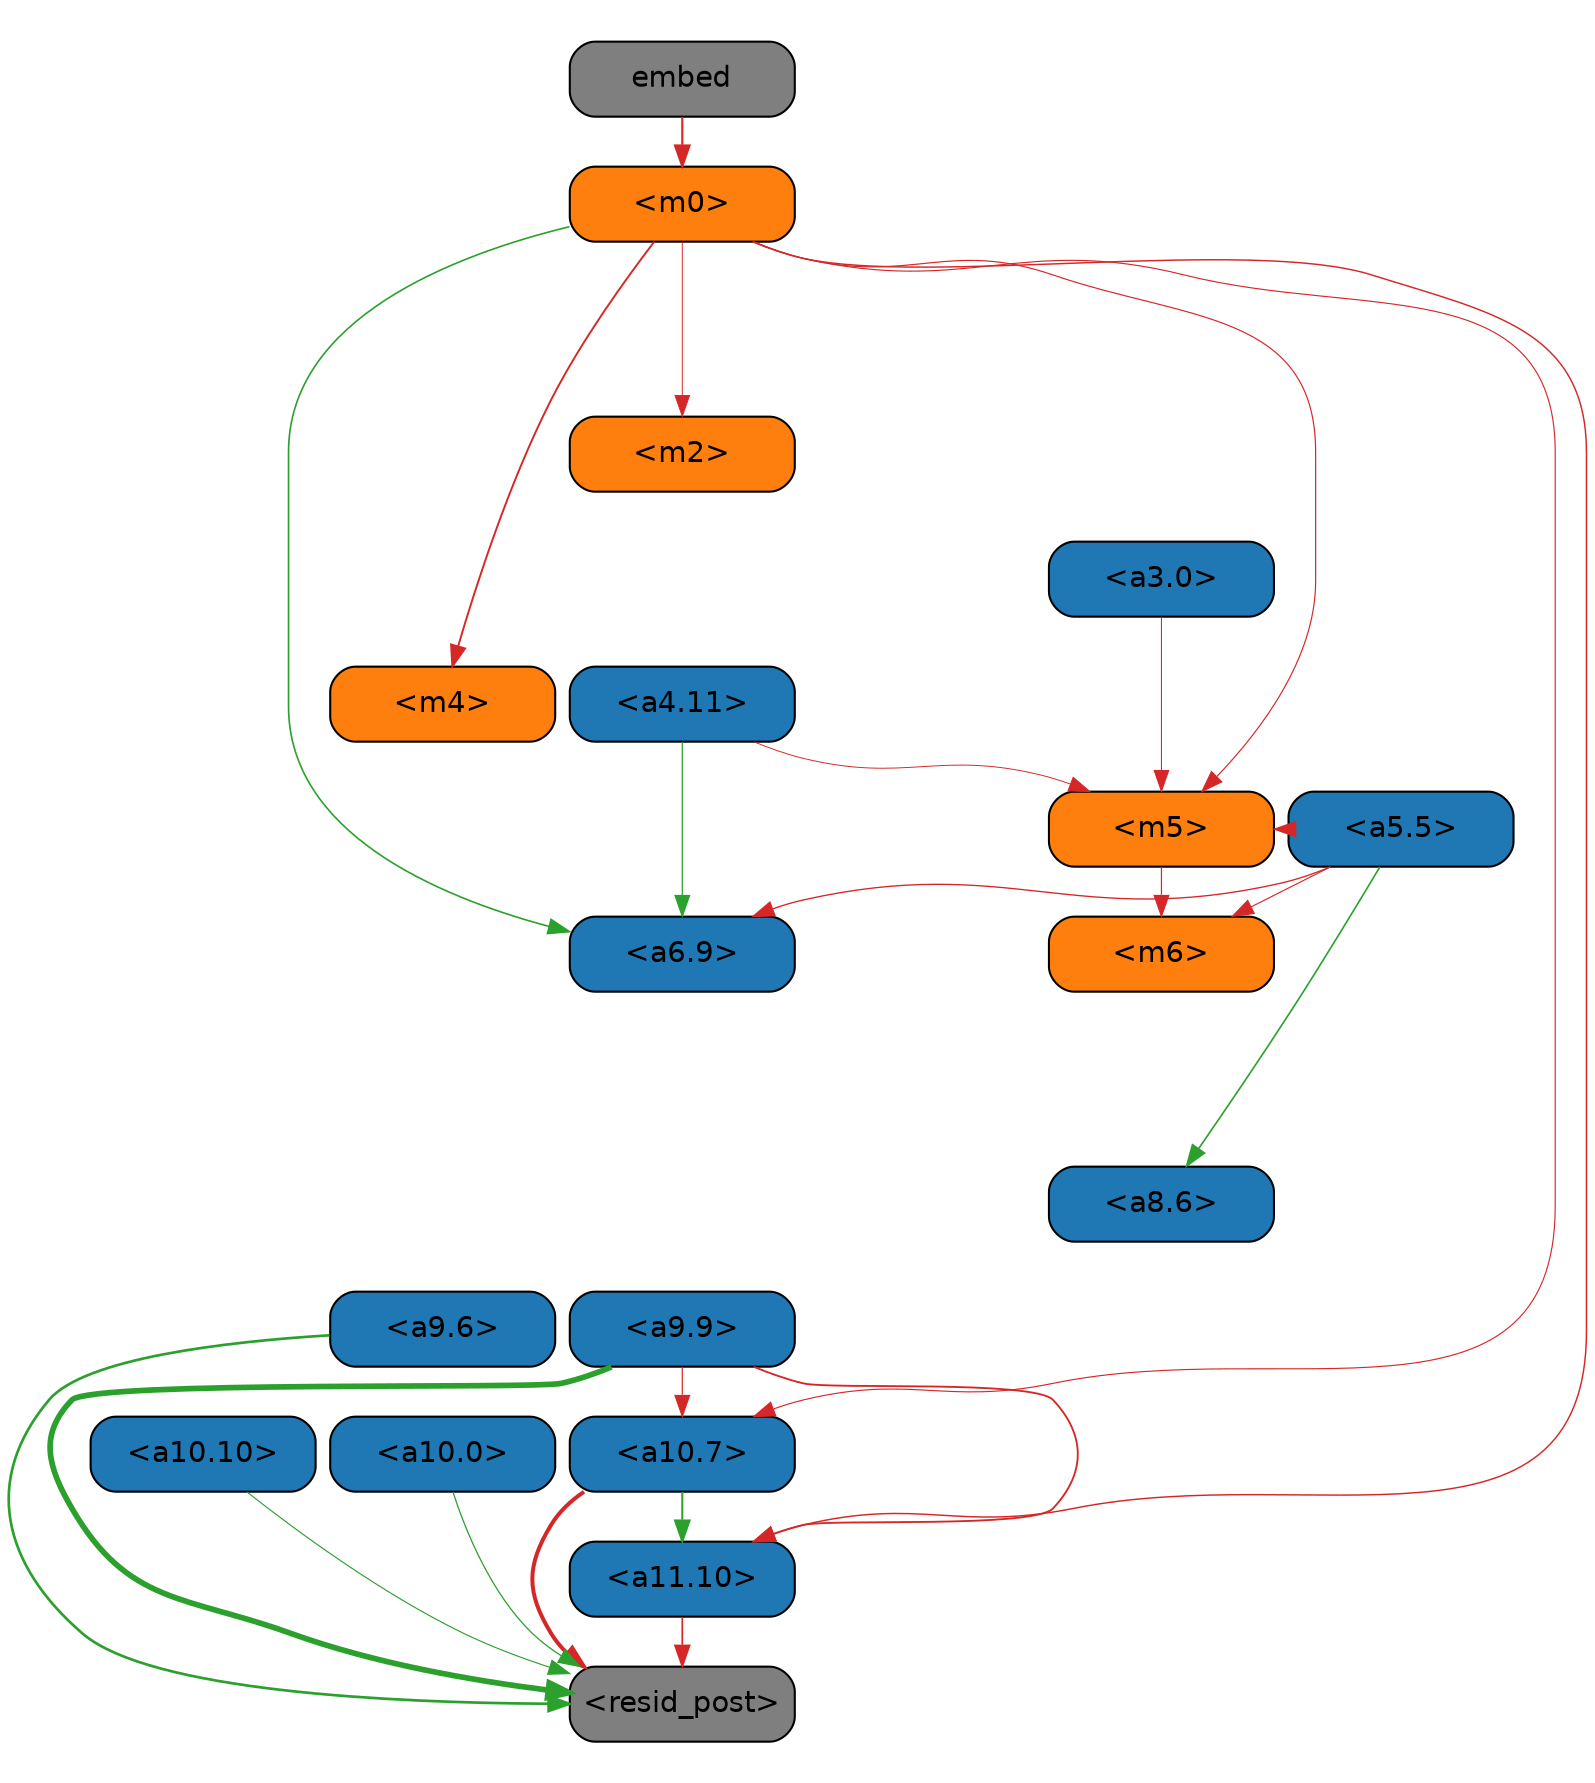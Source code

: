 strict digraph root {
	graph [compound=True,
		nodesep=0.1,
		ranksep=0.1
	];
	node [fixedsize=true,
		height=.5,
		width=1.5
	];
	subgraph cluster_7 {
		graph [color=invis,
			rank=same
		];
		"7_invis"	[style=invis];
	}
	subgraph cluster_1 {
		graph [color=invis,
			rank=same
		];
		"1_invis"	[style=invis];
	}
	subgraph cluster_9 {
		graph [color=invis,
			rank=same
		];
		"9_invis"	[style=invis];
		"<a9.9>"	[color=black,
			fillcolor="#1f77b4",
			fontname=Helvetica,
			shape=box,
			style="filled, rounded"];
		"<a9.6>"	[color=black,
			fillcolor="#1f77b4",
			fontname=Helvetica,
			shape=box,
			style="filled, rounded"];
	}
	subgraph cluster_0 {
		graph [color=invis,
			rank=same
		];
		"0_invis"	[style=invis];
		"<m0>"	[color=black,
			fillcolor="#ff7f0e",
			fontname=Helvetica,
			shape=box,
			style="filled, rounded"];
	}
	subgraph cluster_5 {
		graph [color=invis,
			rank=same
		];
		"5_invis"	[style=invis];
		"<a5.5>"	[color=black,
			fillcolor="#1f77b4",
			fontname=Helvetica,
			shape=box,
			style="filled, rounded"];
		"<m5>"	[color=black,
			fillcolor="#ff7f0e",
			fontname=Helvetica,
			shape=box,
			style="filled, rounded"];
	}
	subgraph cluster_6 {
		graph [color=invis,
			rank=same
		];
		"6_invis"	[style=invis];
		"<m6>"	[color=black,
			fillcolor="#ff7f0e",
			fontname=Helvetica,
			shape=box,
			style="filled, rounded"];
		"<a6.9>"	[color=black,
			fillcolor="#1f77b4",
			fontname=Helvetica,
			shape=box,
			style="filled, rounded"];
	}
	subgraph cluster_12 {
		graph [color=invis,
			rank=same
		];
		"12_invis"	[style=invis];
		"<resid_post>"	[color=black,
			fillcolor="#7f7f7f",
			fontname=Helvetica,
			shape=box,
			style="filled, rounded"];
	}
	subgraph "cluster_-1" {
		graph [color=invis,
			rank=same
		];
		"-1_invis"	[style=invis];
		embed	[color=black,
			fillcolor="#7f7f7f",
			fontname=Helvetica,
			shape=box,
			style="filled, rounded"];
	}
	subgraph cluster_10 {
		graph [color=invis,
			rank=same
		];
		"10_invis"	[style=invis];
		"<a10.10>"	[color=black,
			fillcolor="#1f77b4",
			fontname=Helvetica,
			shape=box,
			style="filled, rounded"];
		"<a10.7>"	[color=black,
			fillcolor="#1f77b4",
			fontname=Helvetica,
			shape=box,
			style="filled, rounded"];
		"<a10.0>"	[color=black,
			fillcolor="#1f77b4",
			fontname=Helvetica,
			shape=box,
			style="filled, rounded"];
	}
	subgraph cluster_11 {
		graph [color=invis,
			rank=same
		];
		"11_invis"	[style=invis];
		"<a11.10>"	[color=black,
			fillcolor="#1f77b4",
			fontname=Helvetica,
			shape=box,
			style="filled, rounded"];
	}
	subgraph cluster_4 {
		graph [color=invis,
			rank=same
		];
		"4_invis"	[style=invis];
		"<a4.11>"	[color=black,
			fillcolor="#1f77b4",
			fontname=Helvetica,
			shape=box,
			style="filled, rounded"];
		"<m4>"	[color=black,
			fillcolor="#ff7f0e",
			fontname=Helvetica,
			shape=box,
			style="filled, rounded"];
	}
	subgraph cluster_3 {
		graph [color=invis,
			rank=same
		];
		"3_invis"	[style=invis];
		"<a3.0>"	[color=black,
			fillcolor="#1f77b4",
			fontname=Helvetica,
			shape=box,
			style="filled, rounded"];
	}
	subgraph cluster_2 {
		graph [color=invis,
			rank=same
		];
		"2_invis"	[style=invis];
		"<m2>"	[color=black,
			fillcolor="#ff7f0e",
			fontname=Helvetica,
			shape=box,
			style="filled, rounded"];
	}
	subgraph cluster_8 {
		graph [color=invis,
			rank=same
		];
		"8_invis"	[style=invis];
		"<a8.6>"	[color=black,
			fillcolor="#1f77b4",
			fontname=Helvetica,
			shape=box,
			style="filled, rounded"];
	}
	"-1_invis" -> "0_invis"	[style=invis,
		weight=1000];
	"11_invis" -> "12_invis"	[style=invis,
		weight=1000];
	"10_invis" -> "11_invis"	[style=invis,
		weight=1000];
	"9_invis" -> "10_invis"	[style=invis,
		weight=1000];
	"8_invis" -> "9_invis"	[style=invis,
		weight=1000];
	"7_invis" -> "8_invis"	[style=invis,
		weight=1000];
	"6_invis" -> "7_invis"	[style=invis,
		weight=1000];
	"5_invis" -> "6_invis"	[style=invis,
		weight=1000];
	"4_invis" -> "5_invis"	[style=invis,
		weight=1000];
	"3_invis" -> "4_invis"	[style=invis,
		weight=1000];
	"2_invis" -> "3_invis"	[style=invis,
		weight=1000];
	"1_invis" -> "2_invis"	[style=invis,
		weight=1000];
	"0_invis" -> "1_invis"	[style=invis,
		weight=1000];
	"<a11.10>" -> "<resid_post>"	[color="#d62728",
		minlen=0.5,
		penwidth=0.8239023685455322,
		weight=10];
	"<a10.10>" -> "<resid_post>"	[color="#2ca02c",
		minlen=0.5,
		penwidth=0.5535016357898712,
		weight=10];
	"<a10.7>" -> "<a11.10>"	[color="#2ca02c",
		minlen=0.5,
		penwidth=0.9794479608535767,
		weight=10];
	"<a10.7>" -> "<resid_post>"	[color="#d62728",
		minlen=0.5,
		penwidth=1.9192675352096558,
		weight=10];
	"<a10.0>" -> "<resid_post>"	[color="#2ca02c",
		minlen=0.5,
		penwidth=0.6125486344099045,
		weight=10];
	"<a9.9>" -> "<a11.10>"	[color="#d62728",
		minlen=0.5,
		penwidth=0.8935505747795105,
		weight=10];
	"<a9.9>" -> "<resid_post>"	[color="#2ca02c",
		minlen=0.5,
		penwidth=2.7265888452529907,
		weight=10];
	"<a9.9>" -> "<a10.7>"	[color="#d62728",
		minlen=0.5,
		penwidth=0.5866371095180511,
		weight=10];
	"<a9.6>" -> "<resid_post>"	[color="#2ca02c",
		minlen=0.5,
		penwidth=1.2909940481185913,
		weight=10];
	"<m0>" -> "<a11.10>"	[color="#d62728",
		minlen=0.5,
		penwidth=0.7029306292533875,
		weight=10];
	"<m0>" -> "<a10.7>"	[color="#d62728",
		minlen=0.5,
		penwidth=0.5544009804725647,
		weight=10];
	"<m0>" -> "<m5>"	[color="#d62728",
		minlen=0.5,
		penwidth=0.5722399055957794,
		weight=10];
	"<m0>" -> "<a6.9>"	[color="#2ca02c",
		minlen=0.5,
		penwidth=0.7949736714363098,
		weight=10];
	"<m0>" -> "<m4>"	[color="#d62728",
		minlen=0.5,
		penwidth=0.927332729101181,
		weight=10];
	"<m0>" -> "<m2>"	[color="#d62728",
		minlen=0.5,
		penwidth=0.4655391722917557,
		weight=10];
	"<a5.5>" -> "<a8.6>"	[color="#2ca02c",
		minlen=0.5,
		penwidth=0.7976143956184387,
		weight=10];
	"<a5.5>" -> "<m5>"	[color="#d62728",
		minlen=0.5,
		penwidth=0.7407875955104828,
		weight=10];
	"<a5.5>" -> "<m6>"	[color="#d62728",
		minlen=0.5,
		penwidth=0.5505520105361938,
		weight=10];
	"<a5.5>" -> "<a6.9>"	[color="#d62728",
		minlen=0.5,
		penwidth=0.6460818350315094,
		weight=10];
	"<m5>" -> "<m6>"	[color="#d62728",
		minlen=0.5,
		penwidth=0.5787927210330963,
		weight=10];
	"<a4.11>" -> "<m5>"	[color="#d62728",
		minlen=0.5,
		penwidth=0.4667535871267319,
		weight=10];
	"<a4.11>" -> "<a6.9>"	[color="#2ca02c",
		minlen=0.5,
		penwidth=0.5952064990997314,
		weight=10];
	"<a3.0>" -> "<m5>"	[color="#d62728",
		minlen=0.5,
		penwidth=0.5089140236377716,
		weight=10];
	embed -> "<m0>"	[color="#d62728",
		minlen=0.5,
		penwidth=1.0304760932922363,
		weight=10];
}
